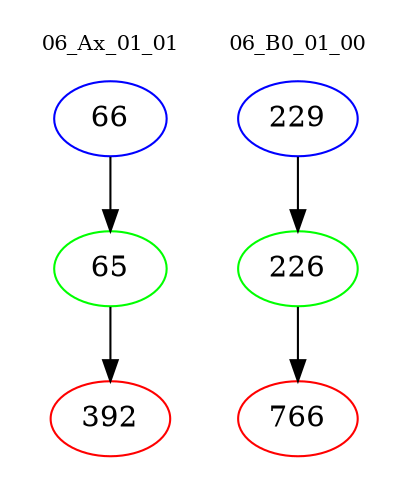 digraph{
subgraph cluster_0 {
color = white
label = "06_Ax_01_01";
fontsize=10;
T0_66 [label="66", color="blue"]
T0_66 -> T0_65 [color="black"]
T0_65 [label="65", color="green"]
T0_65 -> T0_392 [color="black"]
T0_392 [label="392", color="red"]
}
subgraph cluster_1 {
color = white
label = "06_B0_01_00";
fontsize=10;
T1_229 [label="229", color="blue"]
T1_229 -> T1_226 [color="black"]
T1_226 [label="226", color="green"]
T1_226 -> T1_766 [color="black"]
T1_766 [label="766", color="red"]
}
}
